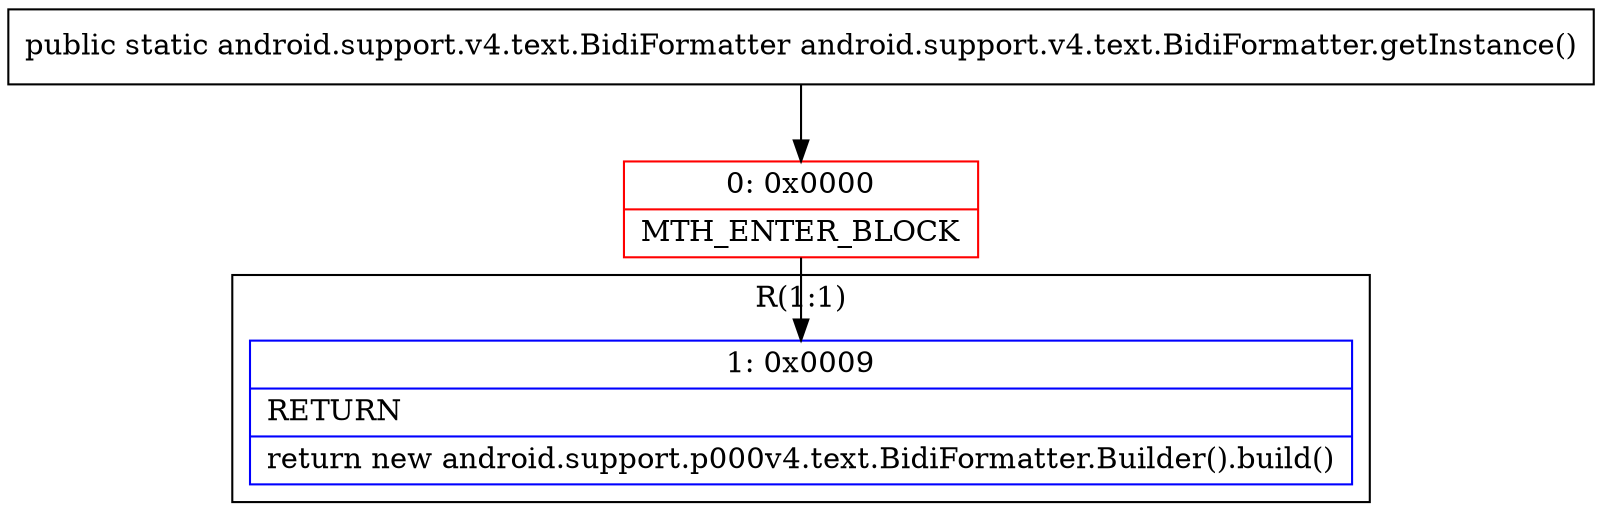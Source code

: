 digraph "CFG forandroid.support.v4.text.BidiFormatter.getInstance()Landroid\/support\/v4\/text\/BidiFormatter;" {
subgraph cluster_Region_1804870780 {
label = "R(1:1)";
node [shape=record,color=blue];
Node_1 [shape=record,label="{1\:\ 0x0009|RETURN\l|return new android.support.p000v4.text.BidiFormatter.Builder().build()\l}"];
}
Node_0 [shape=record,color=red,label="{0\:\ 0x0000|MTH_ENTER_BLOCK\l}"];
MethodNode[shape=record,label="{public static android.support.v4.text.BidiFormatter android.support.v4.text.BidiFormatter.getInstance() }"];
MethodNode -> Node_0;
Node_0 -> Node_1;
}

